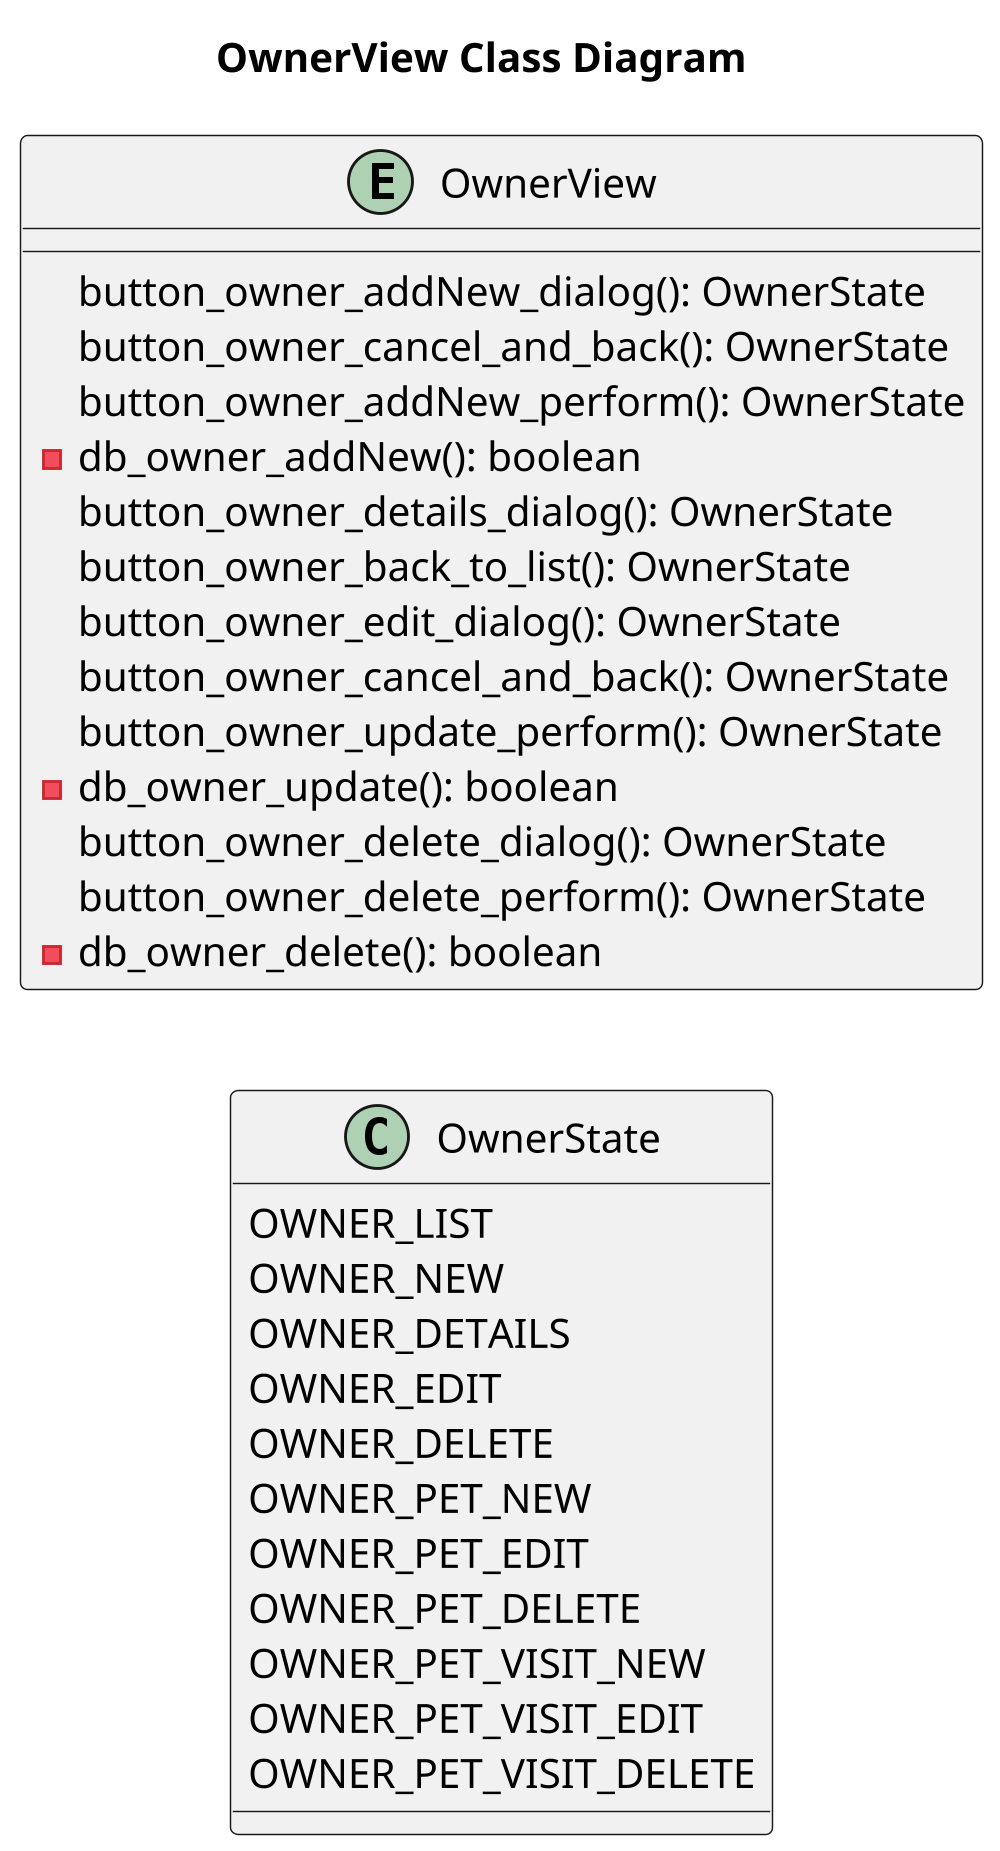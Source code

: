 @startuml


title OwnerView Class Diagram
'https://plantuml.com/class-diagram

left to right direction
'top to bottom direction

scale 1000 width


class OwnerState {
    OWNER_LIST
    OWNER_NEW
    OWNER_DETAILS
    OWNER_EDIT
    OWNER_DELETE
    OWNER_PET_NEW
    OWNER_PET_EDIT
    OWNER_PET_DELETE
    OWNER_PET_VISIT_NEW
    OWNER_PET_VISIT_EDIT
    OWNER_PET_VISIT_DELETE
}

entity OwnerView {
    button_owner_addNew_dialog(): OwnerState
    button_owner_cancel_and_back(): OwnerState
    button_owner_addNew_perform(): OwnerState
    -db_owner_addNew(): boolean
    button_owner_details_dialog(): OwnerState
    button_owner_back_to_list(): OwnerState
    button_owner_edit_dialog(): OwnerState
    button_owner_cancel_and_back(): OwnerState
    button_owner_update_perform(): OwnerState
    - db_owner_update(): boolean
    button_owner_delete_dialog(): OwnerState
    button_owner_delete_perform(): OwnerState
    - db_owner_delete(): boolean
}



@enduml